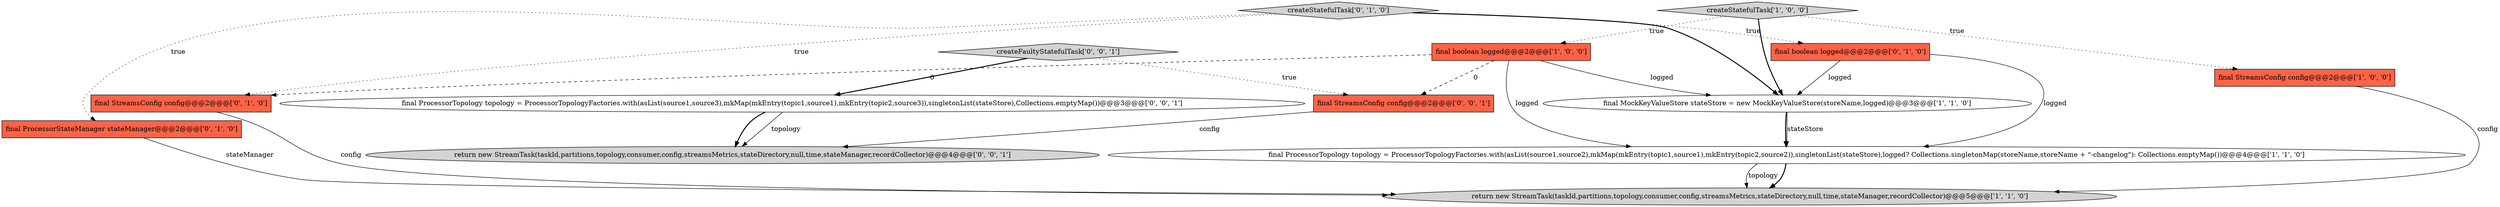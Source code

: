 digraph {
1 [style = filled, label = "final StreamsConfig config@@@2@@@['1', '0', '0']", fillcolor = tomato, shape = box image = "AAA0AAABBB1BBB"];
5 [style = filled, label = "final MockKeyValueStore stateStore = new MockKeyValueStore(storeName,logged)@@@3@@@['1', '1', '0']", fillcolor = white, shape = ellipse image = "AAA0AAABBB1BBB"];
6 [style = filled, label = "final ProcessorStateManager stateManager@@@2@@@['0', '1', '0']", fillcolor = tomato, shape = box image = "AAA0AAABBB2BBB"];
12 [style = filled, label = "createFaultyStatefulTask['0', '0', '1']", fillcolor = lightgray, shape = diamond image = "AAA0AAABBB3BBB"];
0 [style = filled, label = "createStatefulTask['1', '0', '0']", fillcolor = lightgray, shape = diamond image = "AAA0AAABBB1BBB"];
11 [style = filled, label = "final ProcessorTopology topology = ProcessorTopologyFactories.with(asList(source1,source3),mkMap(mkEntry(topic1,source1),mkEntry(topic2,source3)),singletonList(stateStore),Collections.emptyMap())@@@3@@@['0', '0', '1']", fillcolor = white, shape = ellipse image = "AAA0AAABBB3BBB"];
7 [style = filled, label = "createStatefulTask['0', '1', '0']", fillcolor = lightgray, shape = diamond image = "AAA0AAABBB2BBB"];
3 [style = filled, label = "return new StreamTask(taskId,partitions,topology,consumer,config,streamsMetrics,stateDirectory,null,time,stateManager,recordCollector)@@@5@@@['1', '1', '0']", fillcolor = lightgray, shape = ellipse image = "AAA0AAABBB1BBB"];
2 [style = filled, label = "final boolean logged@@@2@@@['1', '0', '0']", fillcolor = tomato, shape = box image = "AAA1AAABBB1BBB"];
8 [style = filled, label = "final boolean logged@@@2@@@['0', '1', '0']", fillcolor = tomato, shape = box image = "AAA0AAABBB2BBB"];
13 [style = filled, label = "return new StreamTask(taskId,partitions,topology,consumer,config,streamsMetrics,stateDirectory,null,time,stateManager,recordCollector)@@@4@@@['0', '0', '1']", fillcolor = lightgray, shape = ellipse image = "AAA0AAABBB3BBB"];
10 [style = filled, label = "final StreamsConfig config@@@2@@@['0', '0', '1']", fillcolor = tomato, shape = box image = "AAA0AAABBB3BBB"];
4 [style = filled, label = "final ProcessorTopology topology = ProcessorTopologyFactories.with(asList(source1,source2),mkMap(mkEntry(topic1,source1),mkEntry(topic2,source2)),singletonList(stateStore),logged? Collections.singletonMap(storeName,storeName + \"-changelog\"): Collections.emptyMap())@@@4@@@['1', '1', '0']", fillcolor = white, shape = ellipse image = "AAA0AAABBB1BBB"];
9 [style = filled, label = "final StreamsConfig config@@@2@@@['0', '1', '0']", fillcolor = tomato, shape = box image = "AAA1AAABBB2BBB"];
4->3 [style = bold, label=""];
7->6 [style = dotted, label="true"];
1->3 [style = solid, label="config"];
11->13 [style = solid, label="topology"];
12->11 [style = bold, label=""];
7->9 [style = dotted, label="true"];
5->4 [style = solid, label="stateStore"];
2->10 [style = dashed, label="0"];
2->5 [style = solid, label="logged"];
8->4 [style = solid, label="logged"];
7->5 [style = bold, label=""];
12->10 [style = dotted, label="true"];
2->9 [style = dashed, label="0"];
5->4 [style = bold, label=""];
11->13 [style = bold, label=""];
10->13 [style = solid, label="config"];
9->3 [style = solid, label="config"];
8->5 [style = solid, label="logged"];
0->2 [style = dotted, label="true"];
4->3 [style = solid, label="topology"];
7->8 [style = dotted, label="true"];
2->4 [style = solid, label="logged"];
0->5 [style = bold, label=""];
0->1 [style = dotted, label="true"];
6->3 [style = solid, label="stateManager"];
}
